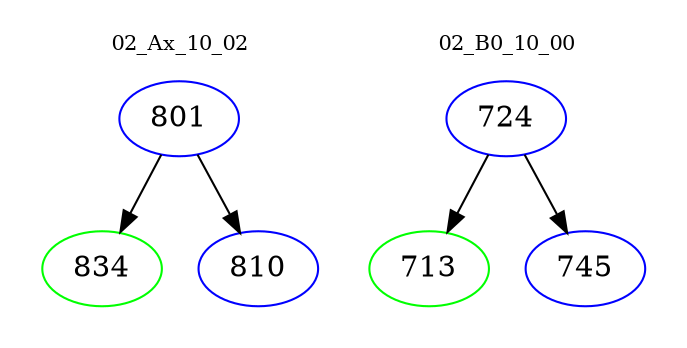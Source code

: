 digraph{
subgraph cluster_0 {
color = white
label = "02_Ax_10_02";
fontsize=10;
T0_801 [label="801", color="blue"]
T0_801 -> T0_834 [color="black"]
T0_834 [label="834", color="green"]
T0_801 -> T0_810 [color="black"]
T0_810 [label="810", color="blue"]
}
subgraph cluster_1 {
color = white
label = "02_B0_10_00";
fontsize=10;
T1_724 [label="724", color="blue"]
T1_724 -> T1_713 [color="black"]
T1_713 [label="713", color="green"]
T1_724 -> T1_745 [color="black"]
T1_745 [label="745", color="blue"]
}
}
